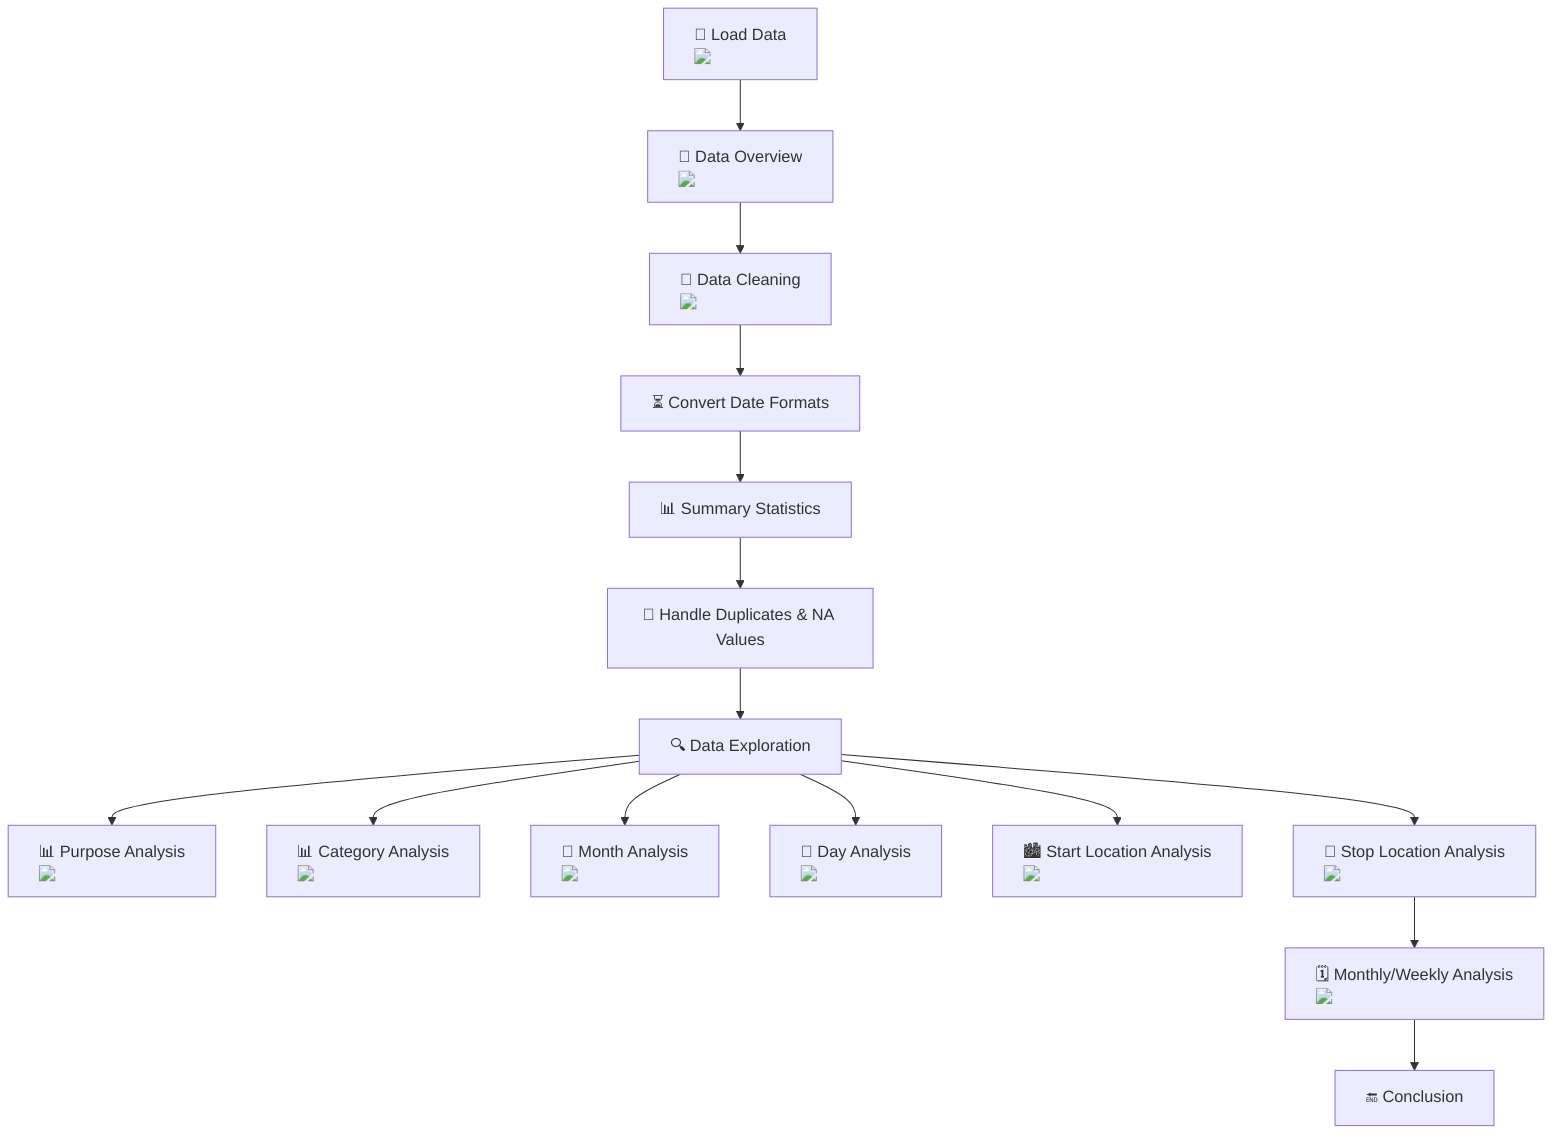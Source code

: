 flowchart TD
    A["📁 Load Data <img src='file.svg' />"] --> B["📝 Data Overview <img src='table.svg' />"]
    B --> C["🔄 Data Cleaning <img src='column_split.svg' />"]
    C --> D["⏳ Convert Date Formats"]
    D --> E["📊 Summary Statistics"]
    E --> F["🚦 Handle Duplicates & NA Values"]
    F --> G["🔍 Data Exploration"]
    G --> H["📊 Purpose Analysis <img src='dummy_plots/barplot_template.svg' />"]
    G --> I["📊 Category Analysis <img src='dummy_plots/barplot_template.svg' />"]
    G --> J["📆 Month Analysis <img src='dummy_plots/barplot_template.svg' />"]
    G --> K["📅 Day Analysis <img src='dummy_plots/barplot_template.svg' />"]
    G --> L["🏙️ Start Location Analysis <img src='dummy_plots/barplot_template.svg' />"]
    G --> M["📍 Stop Location Analysis <img src='dummy_plots/barplot_template.svg' />"]
    M --> N["🗓️ Monthly/Weekly Analysis <img src='dummy_plots/barplot_template.svg' />"]
    N --> O["🔚 Conclusion"]